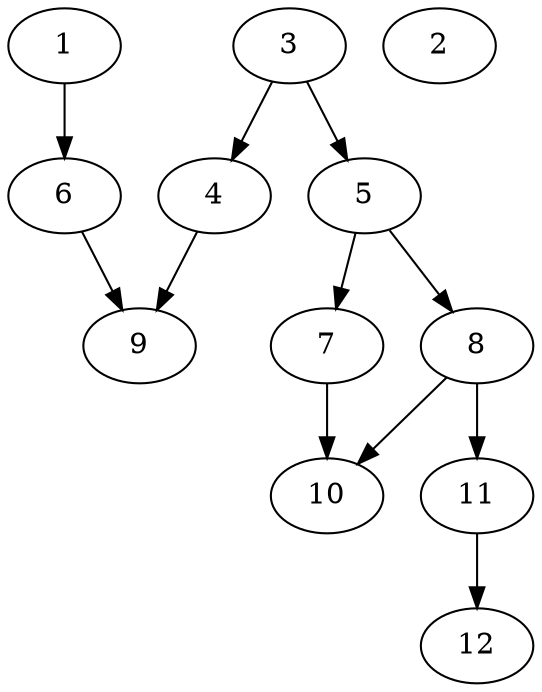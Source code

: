 // DAG (tier=1-easy, mode=compute, n=12, ccr=0.293, fat=0.463, density=0.348, regular=0.696, jump=0.061, mindata=262144, maxdata=2097152)
// DAG automatically generated by daggen at Sun Aug 24 16:33:32 2025
// /home/ermia/Project/Environments/daggen/bin/daggen --dot --ccr 0.293 --fat 0.463 --regular 0.696 --density 0.348 --jump 0.061 --mindata 262144 --maxdata 2097152 -n 12 
digraph G {
  1 [size="362581377359536", alpha="0.03", expect_size="181290688679768"]
  1 -> 6 [size ="19304611315712"]
  2 [size="932277051652571136", alpha="0.05", expect_size="466138525826285568"]
  3 [size="19585057881942884", alpha="0.08", expect_size="9792528940971442"]
  3 -> 4 [size ="7827879886848"]
  3 -> 5 [size ="7827879886848"]
  4 [size="273884342506875", alpha="0.01", expect_size="136942171253437"]
  4 -> 9 [size ="8727507763200"]
  5 [size="76843584128390", alpha="0.14", expect_size="38421792064195"]
  5 -> 7 [size ="3214187429888"]
  5 -> 8 [size ="3214187429888"]
  6 [size="1949751943626752000", alpha="0.13", expect_size="974875971813376000"]
  6 -> 9 [size ="12485604147200"]
  7 [size="66479746087834", alpha="0.00", expect_size="33239873043917"]
  7 -> 10 [size ="4507106803712"]
  8 [size="16393251926558012", alpha="0.13", expect_size="8196625963279006"]
  8 -> 10 [size ="31636494221312"]
  8 -> 11 [size ="31636494221312"]
  9 [size="436872284737634304", alpha="0.13", expect_size="218436142368817152"]
  10 [size="630571058171032", alpha="0.09", expect_size="315285529085516"]
  11 [size="114671772817965", alpha="0.11", expect_size="57335886408982"]
  11 -> 12 [size ="2207621578752"]
  12 [size="253434243336634368", alpha="0.08", expect_size="126717121668317184"]
}